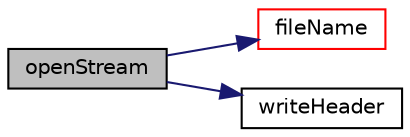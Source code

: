 digraph "openStream"
{
 // LATEX_PDF_SIZE
  edge [fontname="Helvetica",fontsize="10",labelfontname="Helvetica",labelfontsize="10"];
  node [fontname="Helvetica",fontsize="10",shape=record];
  rankdir="LR";
  Node1 [label="openStream",height=0.2,width=0.4,color="black", fillcolor="grey75", style="filled", fontcolor="black",tooltip=" "];
  Node1 -> Node2 [color="midnightblue",fontsize="10",style="solid",fontname="Helvetica"];
  Node2 [label="fileName",height=0.2,width=0.4,color="red", fillcolor="white", style="filled",URL="$classpFlow_1_1vtkFile.html#aae8a01aeff2b37c5242e6cdc45a8852d",tooltip=" "];
  Node1 -> Node4 [color="midnightblue",fontsize="10",style="solid",fontname="Helvetica"];
  Node4 [label="writeHeader",height=0.2,width=0.4,color="black", fillcolor="white", style="filled",URL="$classpFlow_1_1vtkFile.html#a50e2a02b29448f61d0e5a071b72ba138",tooltip=" "];
}
